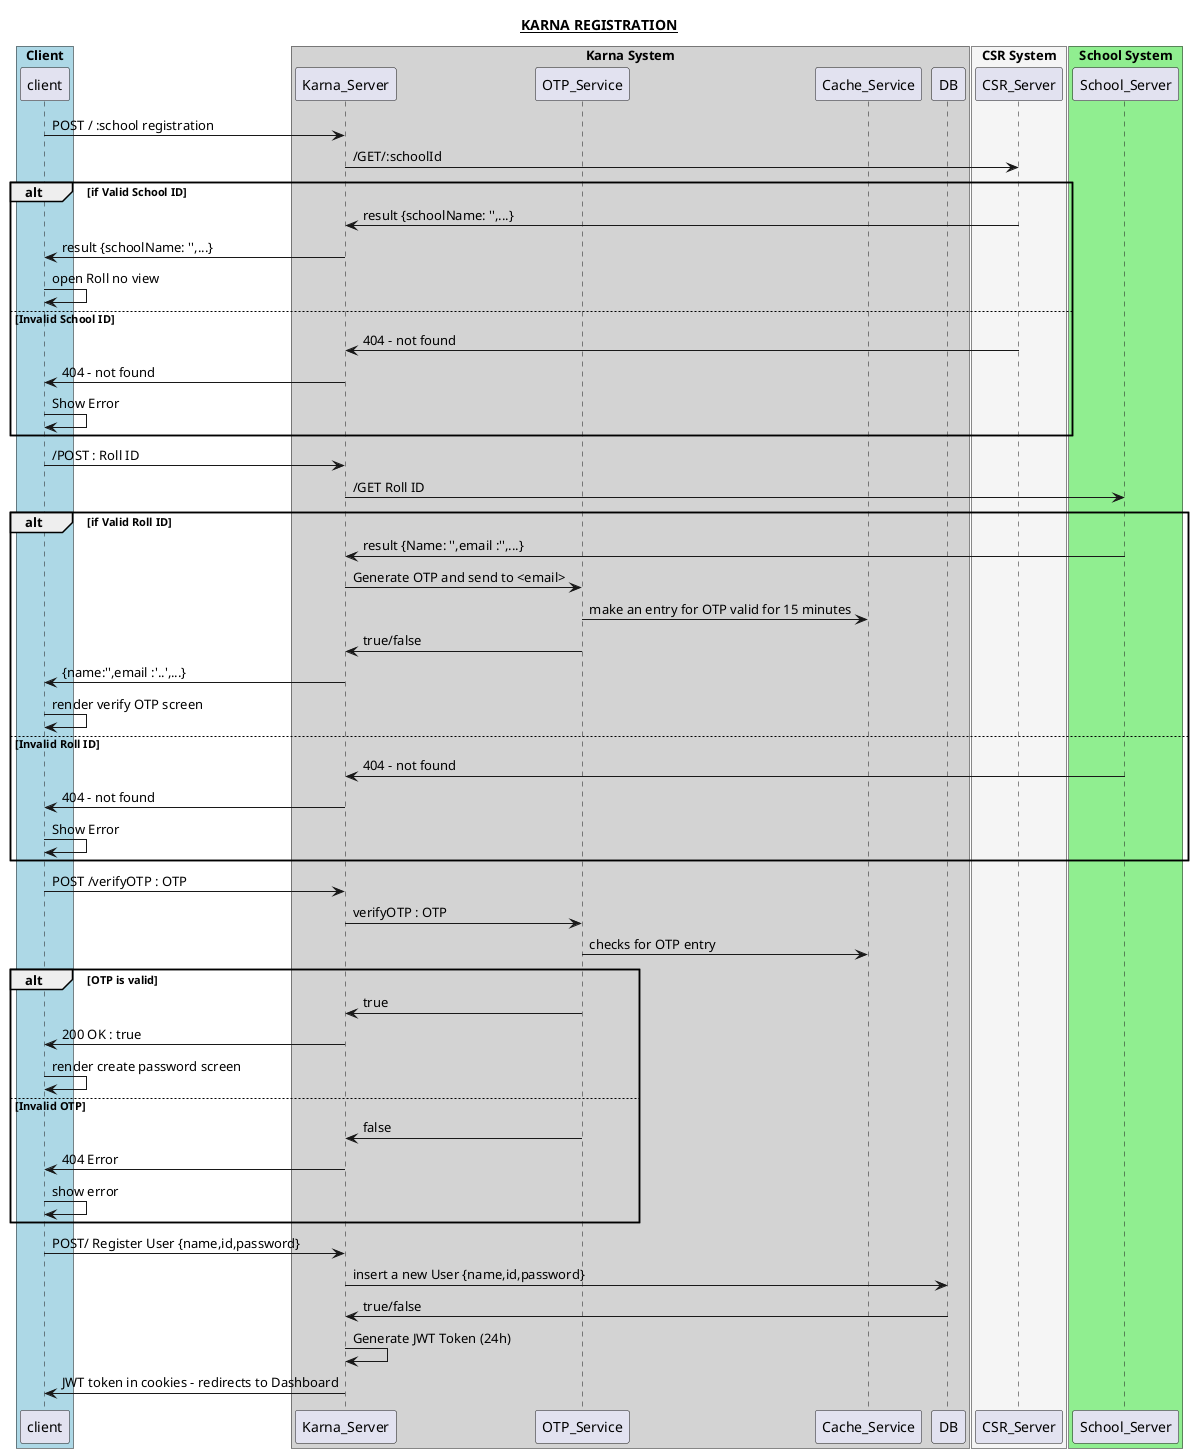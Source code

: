 @startuml
title __KARNA REGISTRATION__

box "Client" #LightBlue
participant client
end box

box "Karna System" #LightGrey
participant Karna_Server
participant OTP_Service
participant Cache_Service
participant DB
client -> Karna_Server  : POST / :school registration
Karna_Server  -> CSR_Server : /GET/:schoolId

alt if Valid School ID
    CSR_Server  -> Karna_Server : result {schoolName: '',...}
    Karna_Server  -> client : result {schoolName: '',...}
    client -> client :  open Roll no view
else Invalid School ID
    CSR_Server  -> Karna_Server : 404 - not found
    Karna_Server  -> client : 404 - not found
    client -> client :  Show Error
end

client -> Karna_Server : /POST : Roll ID
Karna_Server -> School_Server : /GET Roll ID

alt if Valid Roll ID
    School_Server  -> Karna_Server : result {Name: '',email :'',...}
    Karna_Server  ->  OTP_Service :  Generate OTP and send to <email>
    OTP_Service ->   Cache_Service : make an entry for OTP valid for 15 minutes
    OTP_Service ->   Karna_Server : true/false
    Karna_Server -> client : {name:'',email :'..',...}
    client -> client : render verify OTP screen

else Invalid Roll ID
    School_Server  -> Karna_Server : 404 - not found
    Karna_Server  -> client : 404 - not found
    client -> client :  Show Error
end

client -> Karna_Server :  POST /verifyOTP : OTP
Karna_Server -> OTP_Service : verifyOTP : OTP
OTP_Service -> Cache_Service :  checks for OTP entry
alt OTP is valid
    OTP_Service -> Karna_Server : true
    Karna_Server -> client : 200 OK : true
    client -> client : render create password screen
else Invalid OTP
    OTP_Service -> Karna_Server : false
    Karna_Server -> client : 404 Error
    client -> client : show error
end
client ->  Karna_Server : POST/ Register User {name,id,password}
Karna_Server -> DB :  insert a new User {name,id,password}
DB -> Karna_Server : true/false
Karna_Server ->  Karna_Server : Generate JWT Token (24h)
Karna_Server ->  client :  JWT token in cookies - redirects to Dashboard

end box
box "CSR System" #f5f5f5
participant CSR_Server
end box

box "School System" #LightGreen
participant School_Server
end box



@enduml


